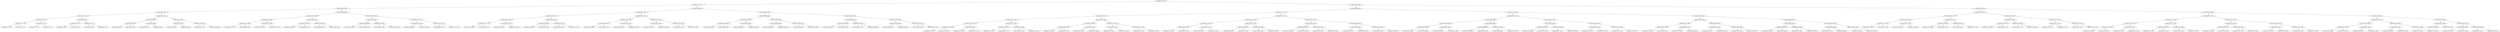 digraph G{
827442470 [label="Node{data=[3472, 3472]}"]
827442470 -> 143415982
143415982 [label="Node{data=[2375, 2375]}"]
143415982 -> 2014701356
2014701356 [label="Node{data=[2050, 2050]}"]
2014701356 -> 2135023611
2135023611 [label="Node{data=[832, 832]}"]
2135023611 -> 1074154944
1074154944 [label="Node{data=[780, 780]}"]
1074154944 -> 708126276
708126276 [label="Node{data=[776, 776]}"]
708126276 -> 2110691497
2110691497 [label="Node{data=[774, 774]}"]
2110691497 -> 209792748
209792748 [label="Node{data=[773, 773]}"]
2110691497 -> 2115705585
2115705585 [label="Node{data=[775, 775]}"]
708126276 -> 2099188848
2099188848 [label="Node{data=[778, 778]}"]
2099188848 -> 1948106922
1948106922 [label="Node{data=[777, 777]}"]
2099188848 -> 1903064715
1903064715 [label="Node{data=[779, 779]}"]
1074154944 -> 1459893957
1459893957 [label="Node{data=[784, 784]}"]
1459893957 -> 1379734721
1379734721 [label="Node{data=[782, 782]}"]
1379734721 -> 1220511420
1220511420 [label="Node{data=[781, 781]}"]
1379734721 -> 1256684302
1256684302 [label="Node{data=[783, 783]}"]
1459893957 -> 1008979593
1008979593 [label="Node{data=[817, 817]}"]
1008979593 -> 109207248
109207248 [label="Node{data=[785, 785]}"]
1008979593 -> 851223258
851223258 [label="Node{data=[831, 831]}"]
2135023611 -> 1131581576
1131581576 [label="Node{data=[840, 840]}"]
1131581576 -> 1636260329
1636260329 [label="Node{data=[836, 836]}"]
1636260329 -> 1969749975
1969749975 [label="Node{data=[834, 834]}"]
1969749975 -> 572144083
572144083 [label="Node{data=[833, 833]}"]
1969749975 -> 1975196616
1975196616 [label="Node{data=[835, 835]}"]
1636260329 -> 782781575
782781575 [label="Node{data=[838, 838]}"]
782781575 -> 1694209986
1694209986 [label="Node{data=[837, 837]}"]
782781575 -> 400358959
400358959 [label="Node{data=[839, 839]}"]
1131581576 -> 974438983
974438983 [label="Node{data=[961, 961]}"]
974438983 -> 1454665206
1454665206 [label="Node{data=[842, 842]}"]
1454665206 -> 1858712933
1858712933 [label="Node{data=[841, 841]}"]
1454665206 -> 504627989
504627989 [label="Node{data=[843, 843]}"]
974438983 -> 34536554
34536554 [label="Node{data=[1490, 1490]}"]
34536554 -> 2007038464
2007038464 [label="Node{data=[1437, 1437]}"]
34536554 -> 1415645964
1415645964 [label="Node{data=[2049, 2049]}"]
2014701356 -> 1792259646
1792259646 [label="Node{data=[2066, 2066]}"]
1792259646 -> 525073058
525073058 [label="Node{data=[2058, 2058]}"]
525073058 -> 1867215793
1867215793 [label="Node{data=[2054, 2054]}"]
1867215793 -> 867052607
867052607 [label="Node{data=[2052, 2052]}"]
867052607 -> 1144725042
1144725042 [label="Node{data=[2051, 2051]}"]
867052607 -> 82141949
82141949 [label="Node{data=[2053, 2053]}"]
1867215793 -> 805785387
805785387 [label="Node{data=[2056, 2056]}"]
805785387 -> 1913279168
1913279168 [label="Node{data=[2055, 2055]}"]
805785387 -> 1851525181
1851525181 [label="Node{data=[2057, 2057]}"]
525073058 -> 1099005313
1099005313 [label="Node{data=[2062, 2062]}"]
1099005313 -> 1274354829
1274354829 [label="Node{data=[2060, 2060]}"]
1274354829 -> 1808391009
1808391009 [label="Node{data=[2059, 2059]}"]
1274354829 -> 1700412357
1700412357 [label="Node{data=[2061, 2061]}"]
1099005313 -> 796733338
796733338 [label="Node{data=[2064, 2064]}"]
796733338 -> 1284460428
1284460428 [label="Node{data=[2063, 2063]}"]
796733338 -> 1765316527
1765316527 [label="Node{data=[2065, 2065]}"]
1792259646 -> 1560808798
1560808798 [label="Node{data=[2367, 2367]}"]
1560808798 -> 466610330
466610330 [label="Node{data=[2330, 2330]}"]
466610330 -> 764032832
764032832 [label="Node{data=[2068, 2068]}"]
764032832 -> 10635441
10635441 [label="Node{data=[2067, 2067]}"]
764032832 -> 492689158
492689158 [label="Node{data=[2069, 2069]}"]
466610330 -> 2041739023
2041739023 [label="Node{data=[2365, 2365]}"]
2041739023 -> 92172110
92172110 [label="Node{data=[2364, 2364]}"]
2041739023 -> 395004048
395004048 [label="Node{data=[2366, 2366]}"]
1560808798 -> 1679640704
1679640704 [label="Node{data=[2371, 2371]}"]
1679640704 -> 243089667
243089667 [label="Node{data=[2369, 2369]}"]
243089667 -> 2022661021
2022661021 [label="Node{data=[2368, 2368]}"]
243089667 -> 890061780
890061780 [label="Node{data=[2370, 2370]}"]
1679640704 -> 1004160189
1004160189 [label="Node{data=[2373, 2373]}"]
1004160189 -> 1598779292
1598779292 [label="Node{data=[2372, 2372]}"]
1004160189 -> 1570411611
1570411611 [label="Node{data=[2374, 2374]}"]
143415982 -> 39219167
39219167 [label="Node{data=[2880, 2880]}"]
39219167 -> 1799367812
1799367812 [label="Node{data=[2435, 2435]}"]
1799367812 -> 1878235647
1878235647 [label="Node{data=[2427, 2427]}"]
1878235647 -> 1715662870
1715662870 [label="Node{data=[2379, 2379]}"]
1715662870 -> 1465598870
1465598870 [label="Node{data=[2377, 2377]}"]
1465598870 -> 1024811509
1024811509 [label="Node{data=[2376, 2376]}"]
1465598870 -> 1314536393
1314536393 [label="Node{data=[2378, 2378]}"]
1715662870 -> 1072279636
1072279636 [label="Node{data=[2425, 2425]}"]
1072279636 -> 841155532
841155532 [label="Node{data=[2420, 2420]}"]
1072279636 -> 615499444
615499444 [label="Node{data=[2426, 2426]}"]
1878235647 -> 1001665947
1001665947 [label="Node{data=[2431, 2431]}"]
1001665947 -> 1236097449
1236097449 [label="Node{data=[2429, 2429]}"]
1236097449 -> 1664753203
1664753203 [label="Node{data=[2428, 2428]}"]
1236097449 -> 972746374
972746374 [label="Node{data=[2430, 2430]}"]
1001665947 -> 603462863
603462863 [label="Node{data=[2433, 2433]}"]
603462863 -> 3893512
3893512 [label="Node{data=[2432, 2432]}"]
603462863 -> 860042426
860042426 [label="Node{data=[2434, 2434]}"]
1799367812 -> 1562600074
1562600074 [label="Node{data=[2526, 2526]}"]
1562600074 -> 1054737285
1054737285 [label="Node{data=[2522, 2522]}"]
1054737285 -> 1710644863
1710644863 [label="Node{data=[2483, 2483]}"]
1710644863 -> 1329221791
1329221791 [label="Node{data=[2436, 2436]}"]
1710644863 -> 164322496
164322496 [label="Node{data=[2521, 2521]}"]
1054737285 -> 1204266071
1204266071 [label="Node{data=[2524, 2524]}"]
1204266071 -> 269815670
269815670 [label="Node{data=[2523, 2523]}"]
1204266071 -> 221645635
221645635 [label="Node{data=[2525, 2525]}"]
1562600074 -> 1590197113
1590197113 [label="Node{data=[2876, 2876]}"]
1590197113 -> 609720811
609720811 [label="Node{data=[2528, 2528]}"]
609720811 -> 469851304
469851304 [label="Node{data=[2527, 2527]}"]
609720811 -> 567292024
567292024 [label="Node{data=[2796, 2796]}"]
1590197113 -> 1012831368
1012831368 [label="Node{data=[2878, 2878]}"]
1012831368 -> 618584617
618584617 [label="Node{data=[2877, 2877]}"]
1012831368 -> 850146822
850146822 [label="Node{data=[2879, 2879]}"]
39219167 -> 308253659
308253659 [label="Node{data=[3456, 3456]}"]
308253659 -> 1525526476
1525526476 [label="Node{data=[2888, 2888]}"]
1525526476 -> 145762602
145762602 [label="Node{data=[2884, 2884]}"]
145762602 -> 1543447100
1543447100 [label="Node{data=[2882, 2882]}"]
1543447100 -> 894481363
894481363 [label="Node{data=[2881, 2881]}"]
1543447100 -> 41220474
41220474 [label="Node{data=[2883, 2883]}"]
145762602 -> 193231207
193231207 [label="Node{data=[2886, 2886]}"]
193231207 -> 692606185
692606185 [label="Node{data=[2885, 2885]}"]
193231207 -> 431404088
431404088 [label="Node{data=[2887, 2887]}"]
1525526476 -> 1017913693
1017913693 [label="Node{data=[2892, 2892]}"]
1017913693 -> 348862702
348862702 [label="Node{data=[2890, 2890]}"]
348862702 -> 2135939458
2135939458 [label="Node{data=[2889, 2889]}"]
348862702 -> 1408541991
1408541991 [label="Node{data=[2891, 2891]}"]
1017913693 -> 244302029
244302029 [label="Node{data=[2954, 2954]}"]
244302029 -> 1129223610
1129223610 [label="Node{data=[2939, 2939]}"]
244302029 -> 1112332184
1112332184 [label="Node{data=[2985, 2985]}"]
308253659 -> 879202155
879202155 [label="Node{data=[3464, 3464]}"]
879202155 -> 1142859906
1142859906 [label="Node{data=[3460, 3460]}"]
1142859906 -> 1942623998
1942623998 [label="Node{data=[3458, 3458]}"]
1942623998 -> 1470033672
1470033672 [label="Node{data=[3457, 3457]}"]
1942623998 -> 1602891335
1602891335 [label="Node{data=[3459, 3459]}"]
1142859906 -> 1860290444
1860290444 [label="Node{data=[3462, 3462]}"]
1860290444 -> 1295995208
1295995208 [label="Node{data=[3461, 3461]}"]
1860290444 -> 1836646728
1836646728 [label="Node{data=[3463, 3463]}"]
879202155 -> 1670374070
1670374070 [label="Node{data=[3468, 3468]}"]
1670374070 -> 53646572
53646572 [label="Node{data=[3466, 3466]}"]
53646572 -> 883962067
883962067 [label="Node{data=[3465, 3465]}"]
53646572 -> 291898444
291898444 [label="Node{data=[3467, 3467]}"]
1670374070 -> 232840836
232840836 [label="Node{data=[3470, 3470]}"]
232840836 -> 451063328
451063328 [label="Node{data=[3469, 3469]}"]
232840836 -> 794899207
794899207 [label="Node{data=[3471, 3471]}"]
827442470 -> 243533507
243533507 [label="Node{data=[6404, 6404]}"]
243533507 -> 85716329
85716329 [label="Node{data=[4986, 4986]}"]
85716329 -> 176668740
176668740 [label="Node{data=[4217, 4217]}"]
176668740 -> 752362264
752362264 [label="Node{data=[4182, 4182]}"]
752362264 -> 38046302
38046302 [label="Node{data=[4174, 4174]}"]
38046302 -> 1483628506
1483628506 [label="Node{data=[4137, 4137]}"]
1483628506 -> 1818177907
1818177907 [label="Node{data=[3914, 3914]}"]
1818177907 -> 24252163
24252163 [label="Node{data=[3473, 3473]}"]
1818177907 -> 658662153
658662153 [label="Node{data=[3921, 3921]}"]
1483628506 -> 234387636
234387636 [label="Node{data=[4172, 4172]}"]
234387636 -> 406389969
406389969 [label="Node{data=[4156, 4156]}"]
234387636 -> 161618626
161618626 [label="Node{data=[4173, 4173]}"]
38046302 -> 1036810964
1036810964 [label="Node{data=[4178, 4178]}"]
1036810964 -> 1933543425
1933543425 [label="Node{data=[4176, 4176]}"]
1933543425 -> 602936635
602936635 [label="Node{data=[4175, 4175]}"]
1933543425 -> 975011725
975011725 [label="Node{data=[4177, 4177]}"]
1036810964 -> 1691990208
1691990208 [label="Node{data=[4180, 4180]}"]
1691990208 -> 1797872602
1797872602 [label="Node{data=[4179, 4179]}"]
1691990208 -> 1213448777
1213448777 [label="Node{data=[4181, 4181]}"]
752362264 -> 425934297
425934297 [label="Node{data=[4209, 4209]}"]
425934297 -> 810912141
810912141 [label="Node{data=[4186, 4186]}"]
810912141 -> 293856214
293856214 [label="Node{data=[4184, 4184]}"]
293856214 -> 1192507941
1192507941 [label="Node{data=[4183, 4183]}"]
293856214 -> 1192839915
1192839915 [label="Node{data=[4185, 4185]}"]
810912141 -> 1528605284
1528605284 [label="Node{data=[4207, 4207]}"]
1528605284 -> 1427079042
1427079042 [label="Node{data=[4187, 4187]}"]
1528605284 -> 858563092
858563092 [label="Node{data=[4208, 4208]}"]
425934297 -> 1047521416
1047521416 [label="Node{data=[4213, 4213]}"]
1047521416 -> 1981099
1981099 [label="Node{data=[4211, 4211]}"]
1981099 -> 784578117
784578117 [label="Node{data=[4210, 4210]}"]
1981099 -> 2015993227
2015993227 [label="Node{data=[4212, 4212]}"]
1047521416 -> 969085358
969085358 [label="Node{data=[4215, 4215]}"]
969085358 -> 1215934303
1215934303 [label="Node{data=[4214, 4214]}"]
969085358 -> 2075875723
2075875723 [label="Node{data=[4216, 4216]}"]
176668740 -> 1330271922
1330271922 [label="Node{data=[4537, 4537]}"]
1330271922 -> 1856336020
1856336020 [label="Node{data=[4225, 4225]}"]
1856336020 -> 1805859144
1805859144 [label="Node{data=[4221, 4221]}"]
1805859144 -> 1249202870
1249202870 [label="Node{data=[4219, 4219]}"]
1249202870 -> 1469538956
1469538956 [label="Node{data=[4218, 4218]}"]
1249202870 -> 309565754
309565754 [label="Node{data=[4220, 4220]}"]
1805859144 -> 1625856837
1625856837 [label="Node{data=[4223, 4223]}"]
1625856837 -> 15242508
15242508 [label="Node{data=[4222, 4222]}"]
1625856837 -> 1820787871
1820787871 [label="Node{data=[4224, 4224]}"]
1856336020 -> 1647573628
1647573628 [label="Node{data=[4533, 4533]}"]
1647573628 -> 1176860620
1176860620 [label="Node{data=[4531, 4531]}"]
1176860620 -> 44157681
44157681 [label="Node{data=[4530, 4530]}"]
1176860620 -> 1448510918
1448510918 [label="Node{data=[4532, 4532]}"]
1647573628 -> 726361450
726361450 [label="Node{data=[4535, 4535]}"]
726361450 -> 1186852056
1186852056 [label="Node{data=[4534, 4534]}"]
726361450 -> 1254576316
1254576316 [label="Node{data=[4536, 4536]}"]
1330271922 -> 685606039
685606039 [label="Node{data=[4978, 4978]}"]
685606039 -> 1489880275
1489880275 [label="Node{data=[4541, 4541]}"]
1489880275 -> 1908353086
1908353086 [label="Node{data=[4539, 4539]}"]
1908353086 -> 17683461
17683461 [label="Node{data=[4538, 4538]}"]
1908353086 -> 1169162639
1169162639 [label="Node{data=[4540, 4540]}"]
1489880275 -> 1944956598
1944956598 [label="Node{data=[4543, 4543]}"]
1944956598 -> 2073789997
2073789997 [label="Node{data=[4542, 4542]}"]
1944956598 -> 349816999
349816999 [label="Node{data=[4553, 4553]}"]
685606039 -> 1361055690
1361055690 [label="Node{data=[4982, 4982]}"]
1361055690 -> 1336312646
1336312646 [label="Node{data=[4980, 4980]}"]
1336312646 -> 1747701361
1747701361 [label="Node{data=[4979, 4979]}"]
1336312646 -> 846049059
846049059 [label="Node{data=[4981, 4981]}"]
1361055690 -> 1667414267
1667414267 [label="Node{data=[4984, 4984]}"]
1667414267 -> 413510498
413510498 [label="Node{data=[4983, 4983]}"]
1667414267 -> 785098305
785098305 [label="Node{data=[4985, 4985]}"]
85716329 -> 1895829516
1895829516 [label="Node{data=[5018, 5018]}"]
1895829516 -> 122936247
122936247 [label="Node{data=[5002, 5002]}"]
122936247 -> 840470148
840470148 [label="Node{data=[4994, 4994]}"]
840470148 -> 1091755816
1091755816 [label="Node{data=[4990, 4990]}"]
1091755816 -> 820197238
820197238 [label="Node{data=[4988, 4988]}"]
820197238 -> 695520446
695520446 [label="Node{data=[4987, 4987]}"]
820197238 -> 1609440186
1609440186 [label="Node{data=[4989, 4989]}"]
1091755816 -> 139617520
139617520 [label="Node{data=[4992, 4992]}"]
139617520 -> 564378123
564378123 [label="Node{data=[4991, 4991]}"]
139617520 -> 784171965
784171965 [label="Node{data=[4993, 4993]}"]
840470148 -> 27356699
27356699 [label="Node{data=[4998, 4998]}"]
27356699 -> 441446203
441446203 [label="Node{data=[4996, 4996]}"]
441446203 -> 645954971
645954971 [label="Node{data=[4995, 4995]}"]
441446203 -> 1684185757
1684185757 [label="Node{data=[4997, 4997]}"]
27356699 -> 1849285052
1849285052 [label="Node{data=[5000, 5000]}"]
1849285052 -> 191550839
191550839 [label="Node{data=[4999, 4999]}"]
1849285052 -> 782441764
782441764 [label="Node{data=[5001, 5001]}"]
122936247 -> 1596208167
1596208167 [label="Node{data=[5010, 5010]}"]
1596208167 -> 2138108486
2138108486 [label="Node{data=[5006, 5006]}"]
2138108486 -> 585908658
585908658 [label="Node{data=[5004, 5004]}"]
585908658 -> 336601846
336601846 [label="Node{data=[5003, 5003]}"]
585908658 -> 1793829215
1793829215 [label="Node{data=[5005, 5005]}"]
2138108486 -> 309429382
309429382 [label="Node{data=[5008, 5008]}"]
309429382 -> 1381021355
1381021355 [label="Node{data=[5007, 5007]}"]
309429382 -> 1203911045
1203911045 [label="Node{data=[5009, 5009]}"]
1596208167 -> 1884602739
1884602739 [label="Node{data=[5014, 5014]}"]
1884602739 -> 1855925835
1855925835 [label="Node{data=[5012, 5012]}"]
1855925835 -> 959264989
959264989 [label="Node{data=[5011, 5011]}"]
1855925835 -> 1869951084
1869951084 [label="Node{data=[5013, 5013]}"]
1884602739 -> 972827560
972827560 [label="Node{data=[5016, 5016]}"]
972827560 -> 772192170
772192170 [label="Node{data=[5015, 5015]}"]
972827560 -> 2117962087
2117962087 [label="Node{data=[5017, 5017]}"]
1895829516 -> 948777116
948777116 [label="Node{data=[6388, 6388]}"]
948777116 -> 1626664270
1626664270 [label="Node{data=[5956, 5956]}"]
1626664270 -> 2069151005
2069151005 [label="Node{data=[5022, 5022]}"]
2069151005 -> 1764783521
1764783521 [label="Node{data=[5020, 5020]}"]
1764783521 -> 954769867
954769867 [label="Node{data=[5019, 5019]}"]
1764783521 -> 2142352645
2142352645 [label="Node{data=[5021, 5021]}"]
2069151005 -> 567497659
567497659 [label="Node{data=[5845, 5845]}"]
567497659 -> 1269081949
1269081949 [label="Node{data=[5023, 5023]}"]
567497659 -> 918532379
918532379 [label="Node{data=[5949, 5949]}"]
1626664270 -> 1146364756
1146364756 [label="Node{data=[6384, 6384]}"]
1146364756 -> 2132930286
2132930286 [label="Node{data=[6138, 6138]}"]
2132930286 -> 298922008
298922008 [label="Node{data=[6115, 6115]}"]
2132930286 -> 1521314896
1521314896 [label="Node{data=[6362, 6362]}"]
1146364756 -> 1057401554
1057401554 [label="Node{data=[6386, 6386]}"]
1057401554 -> 1327527234
1327527234 [label="Node{data=[6385, 6385]}"]
1057401554 -> 1474940238
1474940238 [label="Node{data=[6387, 6387]}"]
948777116 -> 1712841743
1712841743 [label="Node{data=[6396, 6396]}"]
1712841743 -> 1825407525
1825407525 [label="Node{data=[6392, 6392]}"]
1825407525 -> 546009243
546009243 [label="Node{data=[6390, 6390]}"]
546009243 -> 957434489
957434489 [label="Node{data=[6389, 6389]}"]
546009243 -> 1627383496
1627383496 [label="Node{data=[6391, 6391]}"]
1825407525 -> 1621331032
1621331032 [label="Node{data=[6394, 6394]}"]
1621331032 -> 467085183
467085183 [label="Node{data=[6393, 6393]}"]
1621331032 -> 673637630
673637630 [label="Node{data=[6395, 6395]}"]
1712841743 -> 938516116
938516116 [label="Node{data=[6400, 6400]}"]
938516116 -> 1263338878
1263338878 [label="Node{data=[6398, 6398]}"]
1263338878 -> 1761816503
1761816503 [label="Node{data=[6397, 6397]}"]
1263338878 -> 1990014845
1990014845 [label="Node{data=[6399, 6399]}"]
938516116 -> 1168773892
1168773892 [label="Node{data=[6402, 6402]}"]
1168773892 -> 1718589498
1718589498 [label="Node{data=[6401, 6401]}"]
1168773892 -> 375487959
375487959 [label="Node{data=[6403, 6403]}"]
243533507 -> 156796601
156796601 [label="Node{data=[7488, 7488]}"]
156796601 -> 486508197
486508197 [label="Node{data=[7462, 7462]}"]
486508197 -> 105608008
105608008 [label="Node{data=[7397, 7397]}"]
105608008 -> 467216787
467216787 [label="Node{data=[7393, 7393]}"]
467216787 -> 1450776863
1450776863 [label="Node{data=[7391, 7391]}"]
1450776863 -> 919828443
919828443 [label="Node{data=[7387, 7387]}"]
1450776863 -> 1809814394
1809814394 [label="Node{data=[7392, 7392]}"]
467216787 -> 957917731
957917731 [label="Node{data=[7395, 7395]}"]
957917731 -> 657976830
657976830 [label="Node{data=[7394, 7394]}"]
957917731 -> 183970668
183970668 [label="Node{data=[7396, 7396]}"]
105608008 -> 497302795
497302795 [label="Node{data=[7401, 7401]}"]
497302795 -> 1636947246
1636947246 [label="Node{data=[7399, 7399]}"]
1636947246 -> 2035387647
2035387647 [label="Node{data=[7398, 7398]}"]
1636947246 -> 1255040242
1255040242 [label="Node{data=[7400, 7400]}"]
497302795 -> 1983792325
1983792325 [label="Node{data=[7460, 7460]}"]
1983792325 -> 426362761
426362761 [label="Node{data=[7402, 7402]}"]
1983792325 -> 1823118895
1823118895 [label="Node{data=[7461, 7461]}"]
486508197 -> 1434093244
1434093244 [label="Node{data=[7470, 7470]}"]
1434093244 -> 1365702842
1365702842 [label="Node{data=[7466, 7466]}"]
1365702842 -> 115615888
115615888 [label="Node{data=[7464, 7464]}"]
115615888 -> 1053281677
1053281677 [label="Node{data=[7463, 7463]}"]
115615888 -> 1057616783
1057616783 [label="Node{data=[7465, 7465]}"]
1365702842 -> 1506574332
1506574332 [label="Node{data=[7468, 7468]}"]
1506574332 -> 2127265021
2127265021 [label="Node{data=[7467, 7467]}"]
1506574332 -> 2128637196
2128637196 [label="Node{data=[7469, 7469]}"]
1434093244 -> 235240660
235240660 [label="Node{data=[7474, 7474]}"]
235240660 -> 873255287
873255287 [label="Node{data=[7472, 7472]}"]
873255287 -> 293957535
293957535 [label="Node{data=[7471, 7471]}"]
873255287 -> 1819343022
1819343022 [label="Node{data=[7473, 7473]}"]
235240660 -> 1236720168
1236720168 [label="Node{data=[7476, 7476]}"]
1236720168 -> 459484416
459484416 [label="Node{data=[7475, 7475]}"]
1236720168 -> 555765860
555765860 [label="Node{data=[7477, 7477]}"]
156796601 -> 1258187110
1258187110 [label="Node{data=[7659, 7659]}"]
1258187110 -> 904306059
904306059 [label="Node{data=[7627, 7627]}"]
904306059 -> 930069786
930069786 [label="Node{data=[7619, 7619]}"]
930069786 -> 351238371
351238371 [label="Node{data=[7557, 7557]}"]
351238371 -> 769885761
769885761 [label="Node{data=[7507, 7507]}"]
769885761 -> 753421491
753421491 [label="Node{data=[7502, 7502]}"]
769885761 -> 1722131289
1722131289 [label="Node{data=[7554, 7554]}"]
351238371 -> 157480718
157480718 [label="Node{data=[7617, 7617]}"]
157480718 -> 948087277
948087277 [label="Node{data=[7616, 7616]}"]
157480718 -> 1449260954
1449260954 [label="Node{data=[7618, 7618]}"]
930069786 -> 487926116
487926116 [label="Node{data=[7623, 7623]}"]
487926116 -> 64055119
64055119 [label="Node{data=[7621, 7621]}"]
64055119 -> 774994713
774994713 [label="Node{data=[7620, 7620]}"]
64055119 -> 2008388706
2008388706 [label="Node{data=[7622, 7622]}"]
487926116 -> 1138744825
1138744825 [label="Node{data=[7625, 7625]}"]
1138744825 -> 1262236114
1262236114 [label="Node{data=[7624, 7624]}"]
1138744825 -> 1861251615
1861251615 [label="Node{data=[7626, 7626]}"]
904306059 -> 901643559
901643559 [label="Node{data=[7651, 7651]}"]
901643559 -> 145804924
145804924 [label="Node{data=[7631, 7631]}"]
145804924 -> 573099033
573099033 [label="Node{data=[7629, 7629]}"]
573099033 -> 1327837897
1327837897 [label="Node{data=[7628, 7628]}"]
573099033 -> 355187407
355187407 [label="Node{data=[7630, 7630]}"]
145804924 -> 468075832
468075832 [label="Node{data=[7633, 7633]}"]
468075832 -> 2135562841
2135562841 [label="Node{data=[7632, 7632]}"]
468075832 -> 421518339
421518339 [label="Node{data=[7650, 7650]}"]
901643559 -> 1361768493
1361768493 [label="Node{data=[7655, 7655]}"]
1361768493 -> 2018291893
2018291893 [label="Node{data=[7653, 7653]}"]
2018291893 -> 1476126007
1476126007 [label="Node{data=[7652, 7652]}"]
2018291893 -> 811844623
811844623 [label="Node{data=[7654, 7654]}"]
1361768493 -> 919527862
919527862 [label="Node{data=[7657, 7657]}"]
919527862 -> 731522754
731522754 [label="Node{data=[7656, 7656]}"]
919527862 -> 591441115
591441115 [label="Node{data=[7658, 7658]}"]
1258187110 -> 229463808
229463808 [label="Node{data=[7984, 7984]}"]
229463808 -> 1286591570
1286591570 [label="Node{data=[7683, 7683]}"]
1286591570 -> 922306355
922306355 [label="Node{data=[7663, 7663]}"]
922306355 -> 284754755
284754755 [label="Node{data=[7661, 7661]}"]
284754755 -> 1997230859
1997230859 [label="Node{data=[7660, 7660]}"]
284754755 -> 1161041148
1161041148 [label="Node{data=[7662, 7662]}"]
922306355 -> 965215158
965215158 [label="Node{data=[7681, 7681]}"]
965215158 -> 1630797023
1630797023 [label="Node{data=[7664, 7664]}"]
965215158 -> 1284335865
1284335865 [label="Node{data=[7682, 7682]}"]
1286591570 -> 704317024
704317024 [label="Node{data=[7980, 7980]}"]
704317024 -> 1343698266
1343698266 [label="Node{data=[7951, 7951]}"]
1343698266 -> 775749251
775749251 [label="Node{data=[7684, 7684]}"]
1343698266 -> 164729117
164729117 [label="Node{data=[7969, 7969]}"]
704317024 -> 2020105793
2020105793 [label="Node{data=[7982, 7982]}"]
2020105793 -> 297535987
297535987 [label="Node{data=[7981, 7981]}"]
2020105793 -> 1488790945
1488790945 [label="Node{data=[7983, 7983]}"]
229463808 -> 1566645970
1566645970 [label="Node{data=[7988, 7988]}"]
1566645970 -> 1740757353
1740757353 [label="Node{data=[7986, 7986]}"]
1740757353 -> 381925363
381925363 [label="Node{data=[7985, 7985]}"]
1740757353 -> 660740263
660740263 [label="Node{data=[7987, 7987]}"]
1566645970 -> 1923093783
1923093783 [label="Node{data=[8010, 8010]}"]
1923093783 -> 465801403
465801403 [label="Node{data=[7990, 7990]}"]
465801403 -> 271896607
271896607 [label="Node{data=[7989, 7989]}"]
465801403 -> 656692638
656692638 [label="Node{data=[7991, 7991]}"]
1923093783 -> 1440670912
1440670912 [label="Node{data=[8823, 8823]}"]
1440670912 -> 1377820808
1377820808 [label="Node{data=[8757, 8757]}"]
1440670912 -> 1679648508
1679648508 [label="Node{data=[9181, 9181]}"]
}